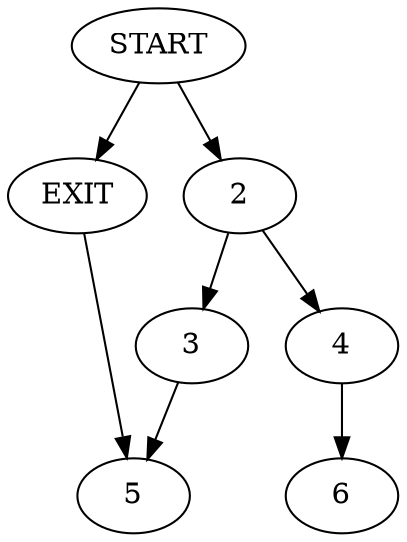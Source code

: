 digraph { 
0 [label="START"];
1[label="EXIT"];
2;
0 -> 1;
0 -> 2;
1 -> 5;
2 -> 3;
2 -> 4;
3 -> 5;
4 -> 6;
}